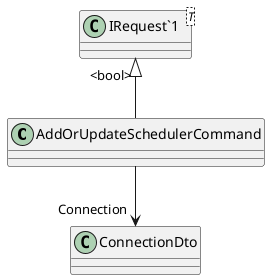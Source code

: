 @startuml
class AddOrUpdateSchedulerCommand {
}
class "IRequest`1"<T> {
}
"IRequest`1" "<bool>" <|-- AddOrUpdateSchedulerCommand
AddOrUpdateSchedulerCommand --> "Connection" ConnectionDto
@enduml
